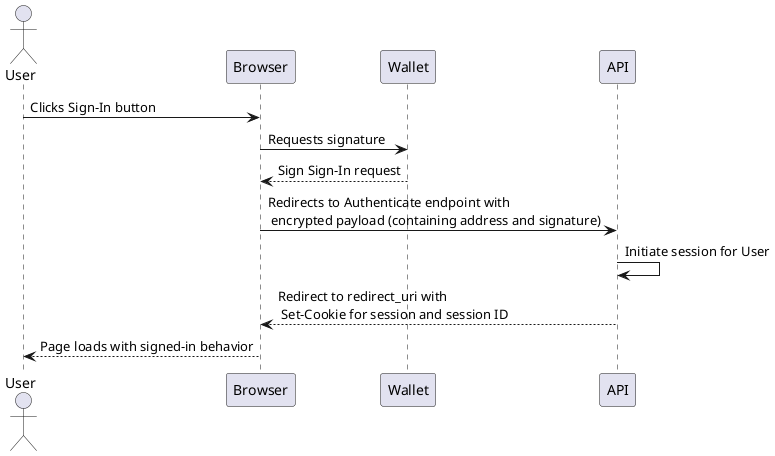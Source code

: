 @startuml
actor User
User -> Browser: Clicks Sign-In button
Browser -> Wallet: Requests signature
Browser <-- Wallet: Sign Sign-In request
Browser -> API: Redirects to Authenticate endpoint with\n encrypted payload (containing address and signature)
API -> API: Initiate session for User
Browser <-- API: Redirect to redirect_uri with\n Set-Cookie for session and session ID
User <-- Browser: Page loads with signed-in behavior
@enduml